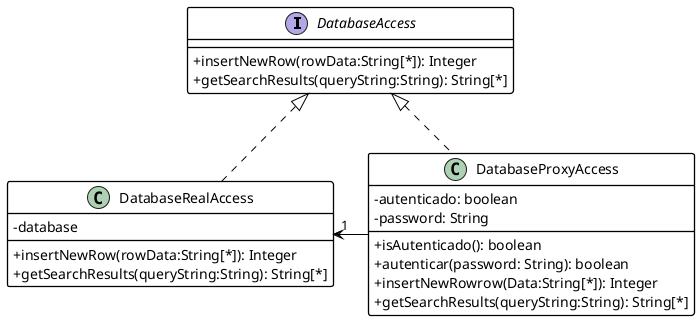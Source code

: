 @startuml ej1
skinparam ClassBackgroundColor transparent
skinparam classAttributeIconSize 0 
skinparam ClassBorderThickness 1.3
skinparam ClassBorderColor Black
skinparam ArrowColor Black
skinparam shadowing false

interface DatabaseAccess{
    +insertNewRow(rowData:String[*]): Integer
    +getSearchResults(queryString:String): String[*]
}

class DatabaseRealAccess{
    -database
    +insertNewRow(rowData:String[*]): Integer
    +getSearchResults(queryString:String): String[*]
}
DatabaseAccess <|.. DatabaseRealAccess

class DatabaseProxyAccess{
    -autenticado: boolean
    -password: String
    +isAutenticado(): boolean
    +autenticar(password: String): boolean
    +insertNewRowrow(Data:String[*]): Integer
    +getSearchResults(queryString:String): String[*]
}
DatabaseAccess <|.. DatabaseProxyAccess
DatabaseRealAccess "1" <-r- DatabaseProxyAccess


@enduml